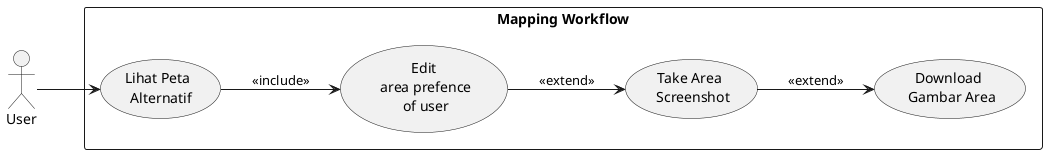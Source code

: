@startuml
left to right direction
actor "User" as SPK

rectangle "Mapping Workflow" {
  usecase "Lihat Peta \n Alternatif" as MAP1
  usecase "Edit\n  area prefence \n of user" as MAP2
  usecase "Take Area \n Screenshot" as MAP3
  usecase "Download \n Gambar Area" as MAP4
}

SPK --> MAP1
MAP1 --> MAP2 : <<include>>
MAP2 --> MAP3 : <<extend>>
MAP3 --> MAP4 : <<extend>>
@enduml
